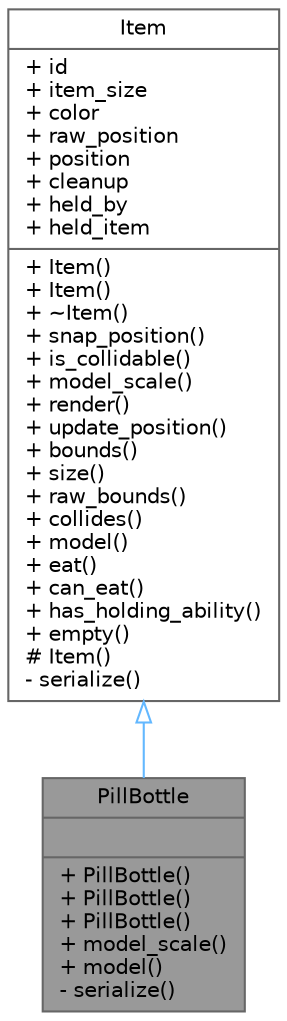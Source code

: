 digraph "PillBottle"
{
 // LATEX_PDF_SIZE
  bgcolor="transparent";
  edge [fontname=Helvetica,fontsize=10,labelfontname=Helvetica,labelfontsize=10];
  node [fontname=Helvetica,fontsize=10,shape=box,height=0.2,width=0.4];
  Node1 [shape=record,label="{PillBottle\n||+ PillBottle()\l+ PillBottle()\l+ PillBottle()\l+ model_scale()\l+ model()\l- serialize()\l}",height=0.2,width=0.4,color="gray40", fillcolor="grey60", style="filled", fontcolor="black",tooltip=" "];
  Node2 -> Node1 [dir="back",color="steelblue1",style="solid",arrowtail="onormal"];
  Node2 [shape=record,label="{Item\n|+ id\l+ item_size\l+ color\l+ raw_position\l+ position\l+ cleanup\l+ held_by\l+ held_item\l|+ Item()\l+ Item()\l+ ~Item()\l+ snap_position()\l+ is_collidable()\l+ model_scale()\l+ render()\l+ update_position()\l+ bounds()\l+ size()\l+ raw_bounds()\l+ collides()\l+ model()\l+ eat()\l+ can_eat()\l+ has_holding_ability()\l+ empty()\l# Item()\l- serialize()\l}",height=0.2,width=0.4,color="gray40", fillcolor="white", style="filled",URL="$db/d66/struct_item.html",tooltip=" "];
}
